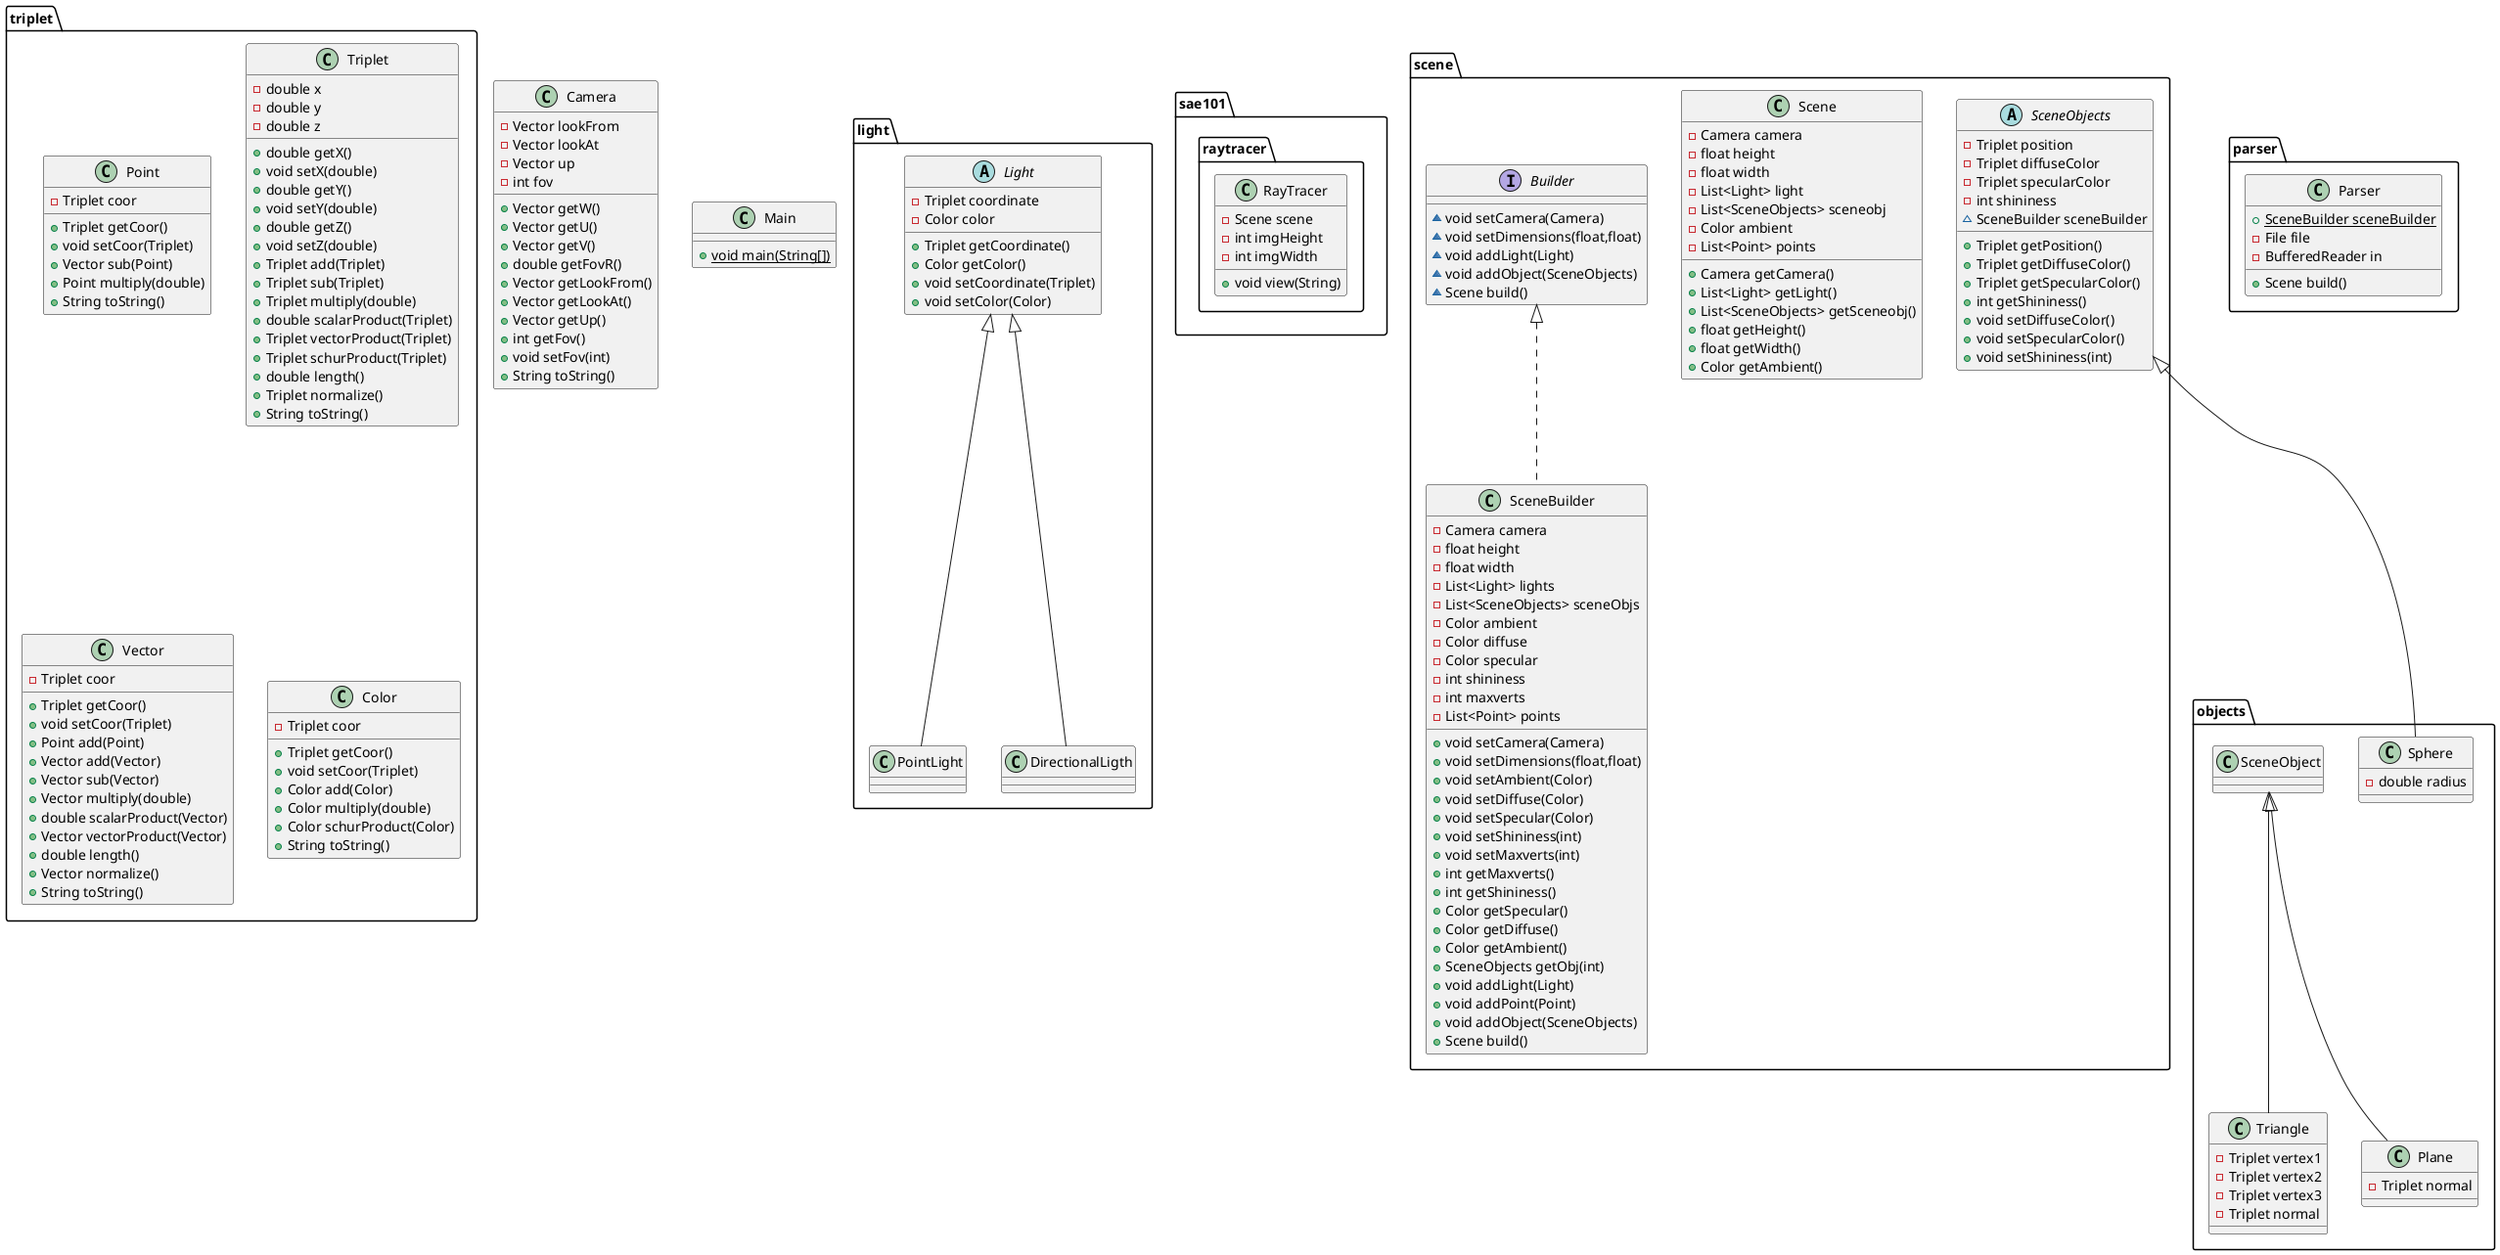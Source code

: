 @startuml
class light.PointLight {
}
class light.DirectionalLigth {
}
class sae101.raytracer.RayTracer {
- Scene scene
- int imgHeight
- int imgWidth
+ void view(String)
}
class Camera {
- Vector lookFrom
- Vector lookAt
- Vector up
- int fov
+ Vector getW()
+ Vector getU()
+ Vector getV()
+ double getFovR()
+ Vector getLookFrom()
+ Vector getLookAt()
+ Vector getUp()
+ int getFov()
+ void setFov(int)
+ String toString()
}
interface scene.Builder {
~ void setCamera(Camera)
~ void setDimensions(float,float)
~ void addLight(Light)
~ void addObject(SceneObjects)
~ Scene build()
}
class scene.Scene {
- Camera camera
- float height
- float width
- List<Light> light
- List<SceneObjects> sceneobj
- Color ambient
- List<Point> points
+ Camera getCamera()
+ List<Light> getLight()
+ List<SceneObjects> getSceneobj()
+ float getHeight()
+ float getWidth()
+ Color getAmbient()
}
class triplet.Point {
- Triplet coor
+ Triplet getCoor()
+ void setCoor(Triplet)
+ Vector sub(Point)
+ Point multiply(double)
+ String toString()
}
class objects.Sphere {
- double radius
}
class scene.SceneBuilder {
- Camera camera
- float height
- float width
- List<Light> lights
- List<SceneObjects> sceneObjs
- Color ambient
- Color diffuse
- Color specular
- int shininess
- int maxverts
- List<Point> points
+ void setCamera(Camera)
+ void setDimensions(float,float)
+ void setAmbient(Color)
+ void setDiffuse(Color)
+ void setSpecular(Color)
+ void setShininess(int)
+ void setMaxverts(int)
+ int getMaxverts()
+ int getShininess()
+ Color getSpecular()
+ Color getDiffuse()
+ Color getAmbient()
+ SceneObjects getObj(int)
+ void addLight(Light)
+ void addPoint(Point)
+ void addObject(SceneObjects)
+ Scene build()
}
abstract class scene.SceneObjects {
- Triplet position
- Triplet diffuseColor
- Triplet specularColor
- int shininess
~ SceneBuilder sceneBuilder
+ Triplet getPosition()
+ Triplet getDiffuseColor()
+ Triplet getSpecularColor()
+ int getShininess()
+ void setDiffuseColor()
+ void setSpecularColor()
+ void setShininess(int)
}
class triplet.Triplet {
- double x
- double y
- double z
+ double getX()
+ void setX(double)
+ double getY()
+ void setY(double)
+ double getZ()
+ void setZ(double)
+ Triplet add(Triplet)
+ Triplet sub(Triplet)
+ Triplet multiply(double)
+ double scalarProduct(Triplet)
+ Triplet vectorProduct(Triplet)
+ Triplet schurProduct(Triplet)
+ double length()
+ Triplet normalize()
+ String toString()
}
class Main {
+ {static} void main(String[])
}
class objects.Triangle {
- Triplet vertex1
- Triplet vertex2
- Triplet vertex3
- Triplet normal
}
class triplet.Vector {
- Triplet coor
+ Triplet getCoor()
+ void setCoor(Triplet)
+ Point add(Point)
+ Vector add(Vector)
+ Vector sub(Vector)
+ Vector multiply(double)
+ double scalarProduct(Vector)
+ Vector vectorProduct(Vector)
+ double length()
+ Vector normalize()
+ String toString()
}
class objects.Plane {
- Triplet normal
}
class triplet.Color {
- Triplet coor
+ Triplet getCoor()
+ void setCoor(Triplet)
+ Color add(Color)
+ Color multiply(double)
+ Color schurProduct(Color)
+ String toString()
}
class parser.Parser {
+ {static} SceneBuilder sceneBuilder
- File file
- BufferedReader in
+ Scene build()
}
abstract class light.Light {
- Triplet coordinate
- Color color
+ Triplet getCoordinate()
+ Color getColor()
+ void setCoordinate(Triplet)
+ void setColor(Color)
}


light.Light <|-- light.PointLight
light.Light <|-- light.DirectionalLigth
scene.SceneObjects <|-- objects.Sphere
scene.Builder <|.. scene.SceneBuilder
objects.SceneObject <|-- objects.Triangle
objects.SceneObject <|-- objects.Plane
@enduml